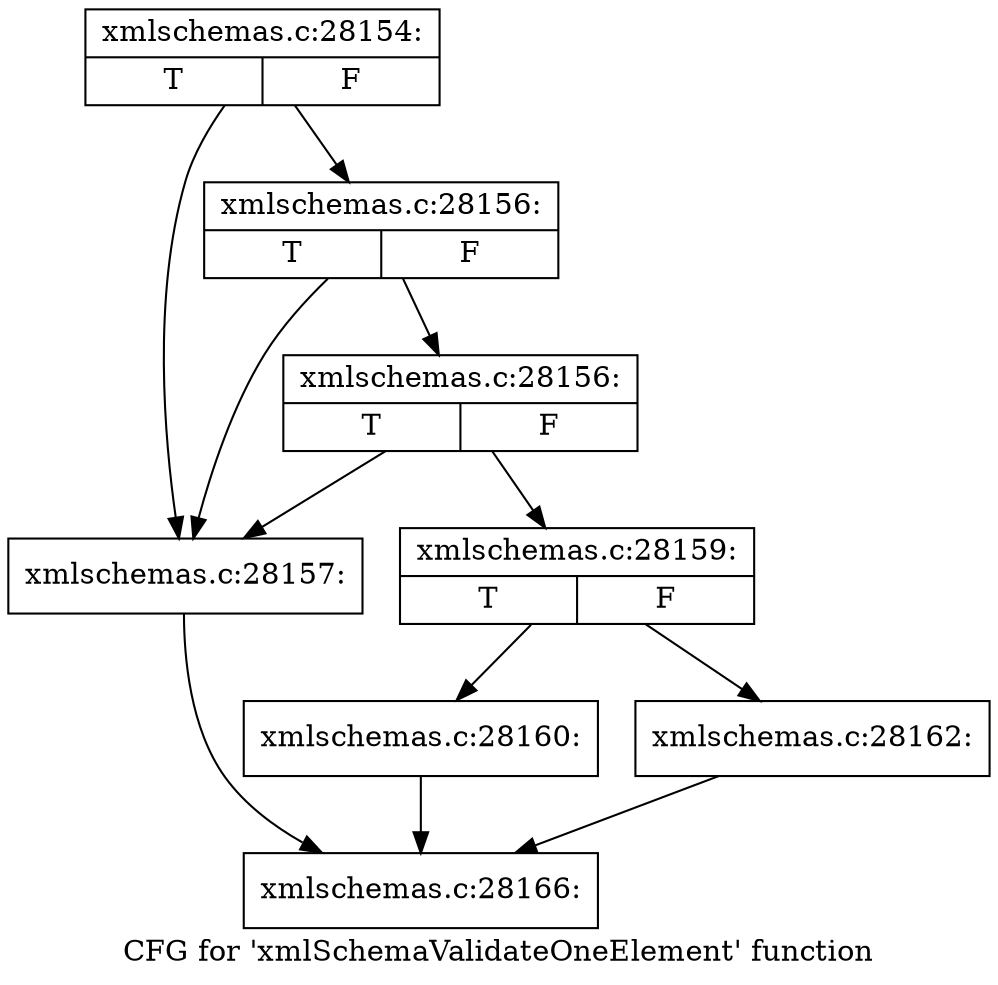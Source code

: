 digraph "CFG for 'xmlSchemaValidateOneElement' function" {
	label="CFG for 'xmlSchemaValidateOneElement' function";

	Node0x4aa5720 [shape=record,label="{xmlschemas.c:28154:|{<s0>T|<s1>F}}"];
	Node0x4aa5720 -> Node0x4aa5470;
	Node0x4aa5720 -> Node0x4aa5590;
	Node0x4aa5590 [shape=record,label="{xmlschemas.c:28156:|{<s0>T|<s1>F}}"];
	Node0x4aa5590 -> Node0x4aa5470;
	Node0x4aa5590 -> Node0x4aa5510;
	Node0x4aa5510 [shape=record,label="{xmlschemas.c:28156:|{<s0>T|<s1>F}}"];
	Node0x4aa5510 -> Node0x4aa5470;
	Node0x4aa5510 -> Node0x4aa54c0;
	Node0x4aa5470 [shape=record,label="{xmlschemas.c:28157:}"];
	Node0x4aa5470 -> Node0x4aa5a50;
	Node0x4aa54c0 [shape=record,label="{xmlschemas.c:28159:|{<s0>T|<s1>F}}"];
	Node0x4aa54c0 -> Node0x4aa56d0;
	Node0x4aa54c0 -> Node0x4aa6be0;
	Node0x4aa56d0 [shape=record,label="{xmlschemas.c:28160:}"];
	Node0x4aa56d0 -> Node0x4aa5a50;
	Node0x4aa6be0 [shape=record,label="{xmlschemas.c:28162:}"];
	Node0x4aa6be0 -> Node0x4aa5a50;
	Node0x4aa5a50 [shape=record,label="{xmlschemas.c:28166:}"];
}
